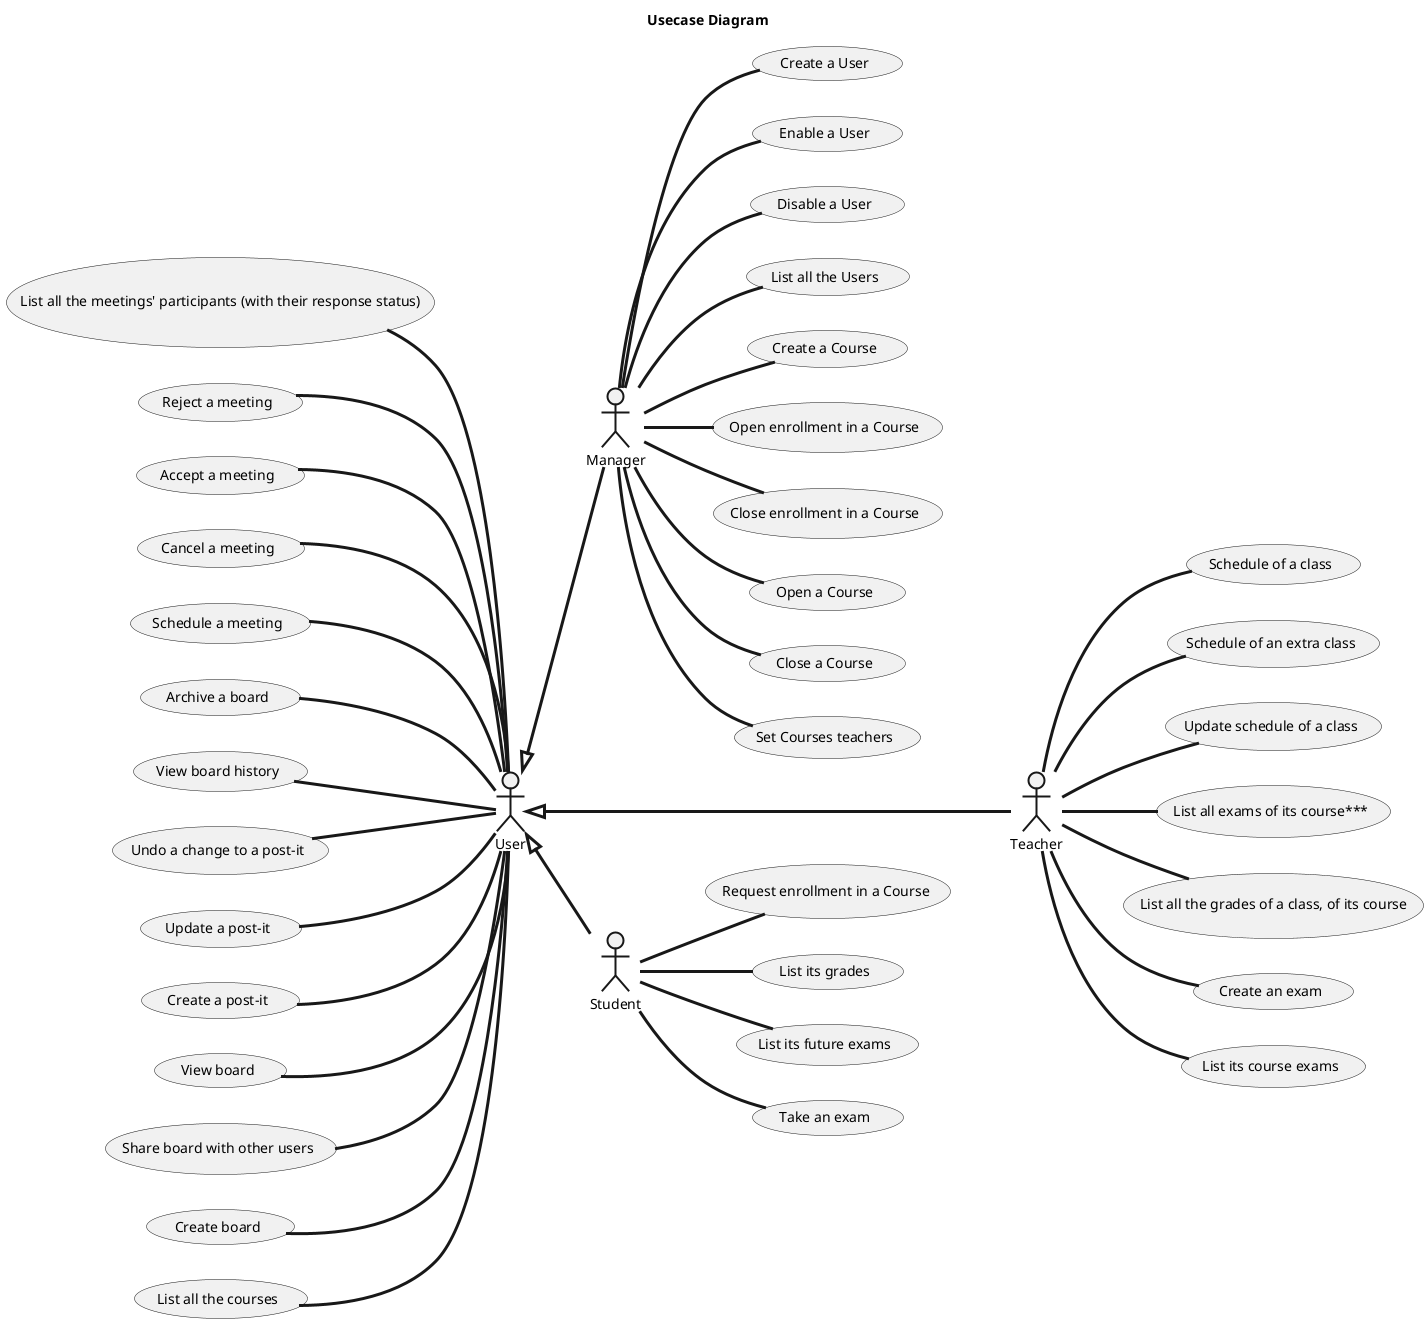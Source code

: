 @startuml

left to right direction
title Usecase Diagram
skinparam titleBorderRoundCorner 20
skinparam titleBorderThickness 2
skinparam arrowThickness 3

'**********Manager Use cases*************
:Manager: as M

Usecase MU01 as "Create a User"
Usecase MU02 as "Enable a User"
Usecase MU03 as "Disable a User"
Usecase MU04 as "List all the Users"

Usecase MC01 as "Create a Course"
Usecase MC02 as "Open enrollment in a Course"
Usecase MC03 as "Close enrollment in a Course"
Usecase MC04 as "Open a Course"
Usecase MC05 as "Close a Course"
Usecase MC06 as "Set Courses teachers"

M -d- MU01
M -d- MU02
M -d- MU03
M -d- MU04

M -d- MC01
M -d- MC02
M -d- MC03
M -d- MC04
M -d- MC05
M -d- MC06


'**********Teacher*************
:Teacher: as T

Usecase TC01 as "Schedule of a class"
Usecase TC02 as "Schedule of an extra class"
Usecase TC03 as "Update schedule of a class"
Usecase TC04 as "List all exams of its course***"
Usecase TC05 as "List all the grades of a class, of its course"

Usecase TE01 as "Create an exam"
Usecase TE02 as "List its course exams"

T -d- TC01
T -d- TC02
T -d- TC03
T -d- TC04
T -d- TC05

T -d- TE01
T -d- TE02

'**********Student*************
:Student: as S

Usecase SC01 as "Request enrollment in a Course"
Usecase SC02 as "List its grades"

Usecase SE01 as "List its future exams"
Usecase SE02 as "Take an exam"

S -d- SC01
S -d- SC02

S -d- SE01
S -d- SE02

'**********Combined (for all the users)*************
:User: as U
U <|-- M
U <|---- T
U <|-- S

Usecase UC01 as "List all the courses"

Usecase UB01 as "Create board"
Usecase UB02 as "Share board with other users"
Usecase UB03 as "View board"
Usecase UB04 as "Create a post-it"
Usecase UB05 as "Update a post-it"
Usecase UB06 as "Undo a change to a post-it"
Usecase UB07 as "View board history"
Usecase UB08 as "Archive a board"

Usecase UM01 as "Schedule a meeting"
Usecase UM02 as "Cancel a meeting"
Usecase UM03 as "Accept a meeting"
Usecase UM04 as "Reject a meeting"
Usecase UM05 as "List all the meetings' participants (with their response status)"

U -u- UC01

U -u- UB01
U -u- UB02
U -u- UB03
U -u- UB04
U -u- UB05
U -u- UB06
U -u- UB07
U -u- UB08

U -u- UM01
U -u- UM02
U -u- UM03
U -u- UM04
U -u- UM05

@enduml